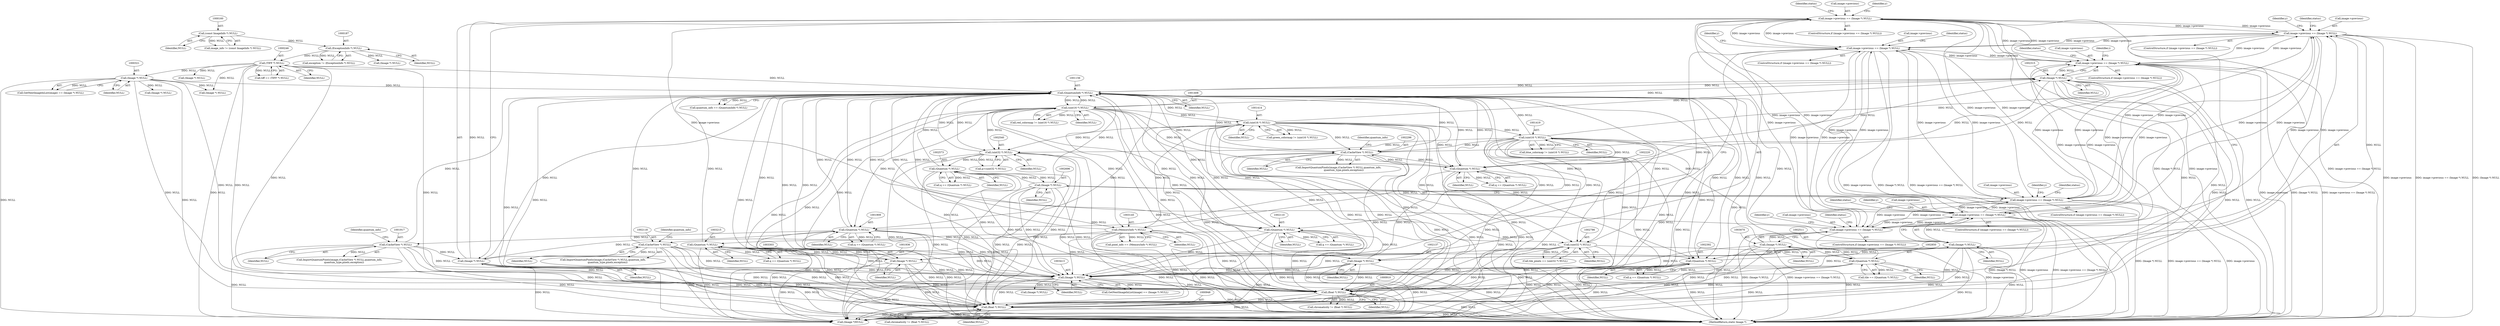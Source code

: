 digraph "0_ImageMagick_6e48aa92ff4e6e95424300ecd52a9ea453c19c60@pointer" {
"1001931" [label="(Call,image->previous == (Image *) NULL)"];
"1002132" [label="(Call,image->previous == (Image *) NULL)"];
"1003298" [label="(Call,image->previous == (Image *) NULL)"];
"1002310" [label="(Call,image->previous == (Image *) NULL)"];
"1001931" [label="(Call,image->previous == (Image *) NULL)"];
"1003065" [label="(Call,image->previous == (Image *) NULL)"];
"1002506" [label="(Call,image->previous == (Image *) NULL)"];
"1002691" [label="(Call,image->previous == (Image *) NULL)"];
"1002695" [label="(Call,(Image *) NULL)"];
"1002572" [label="(Call,(Quantum *) NULL)"];
"1002539" [label="(Call,(uint32 *) NULL)"];
"1001413" [label="(Call,(uint16 *) NULL)"];
"1001407" [label="(Call,(uint16 *) NULL)"];
"1001155" [label="(Call,(QuantumInfo *) NULL)"];
"1003302" [label="(Call,(Image *) NULL)"];
"1003214" [label="(Call,(Quantum *) NULL)"];
"1003144" [label="(Call,(MemoryInfo *) NULL)"];
"1001418" [label="(Call,(uint16 *) NULL)"];
"1002109" [label="(Call,(Quantum *) NULL)"];
"1002136" [label="(Call,(Image *) NULL)"];
"1002117" [label="(Call,(CacheView *) NULL)"];
"1003412" [label="(Call,(Image *) NULL)"];
"1001916" [label="(Call,(CacheView *) NULL)"];
"1001908" [label="(Call,(Quantum *) NULL)"];
"1001935" [label="(Call,(Image *) NULL)"];
"1002295" [label="(Call,(CacheView *) NULL)"];
"1002219" [label="(Call,(Quantum *) NULL)"];
"1002314" [label="(Call,(Image *) NULL)"];
"1002510" [label="(Call,(Image *) NULL)"];
"1002391" [label="(Call,(Quantum *) NULL)"];
"1003069" [label="(Call,(Image *) NULL)"];
"1002849" [label="(Call,(Quantum *) NULL)"];
"1002785" [label="(Call,(uint32 *) NULL)"];
"1000245" [label="(Call,(TIFF *) NULL)"];
"1000186" [label="(Call,(ExceptionInfo *) NULL)"];
"1000159" [label="(Call,(const ImageInfo *) NULL)"];
"1000909" [label="(Call,(float *) NULL)"];
"1000320" [label="(Call,(Image *) NULL)"];
"1000947" [label="(Call,(float *) NULL)"];
"1002132" [label="(Call,image->previous == (Image *) NULL)"];
"1002355" [label="(Identifier,y)"];
"1003412" [label="(Call,(Image *) NULL)"];
"1000243" [label="(Call,tiff == (TIFF *) NULL)"];
"1000186" [label="(Call,(ExceptionInfo *) NULL)"];
"1001916" [label="(Call,(CacheView *) NULL)"];
"1001418" [label="(Call,(uint16 *) NULL)"];
"1001413" [label="(Call,(uint16 *) NULL)"];
"1001411" [label="(Call,green_colormap != (uint16 *) NULL)"];
"1002783" [label="(Call,tile_pixels == (uint32 *) NULL)"];
"1002510" [label="(Call,(Image *) NULL)"];
"1002847" [label="(Call,tile == (Quantum *) NULL)"];
"1002506" [label="(Call,image->previous == (Image *) NULL)"];
"1001918" [label="(Identifier,NULL)"];
"1003298" [label="(Call,image->previous == (Image *) NULL)"];
"1001937" [label="(Identifier,NULL)"];
"1000909" [label="(Call,(float *) NULL)"];
"1002310" [label="(Call,image->previous == (Image *) NULL)"];
"1002692" [label="(Call,image->previous)"];
"1000217" [label="(Call,(Image *) NULL)"];
"1003069" [label="(Call,(Image *) NULL)"];
"1001416" [label="(Call,blue_colormap != (uint16 *) NULL)"];
"1001931" [label="(Call,image->previous == (Image *) NULL)"];
"1002505" [label="(ControlStructure,if (image->previous == (Image *) NULL))"];
"1002537" [label="(Call,p=(uint32 *) NULL)"];
"1002314" [label="(Call,(Image *) NULL)"];
"1002109" [label="(Call,(Quantum *) NULL)"];
"1002787" [label="(Identifier,NULL)"];
"1001940" [label="(Identifier,status)"];
"1001405" [label="(Call,red_colormap != (uint16 *) NULL)"];
"1002169" [label="(Identifier,i)"];
"1002393" [label="(Identifier,NULL)"];
"1001157" [label="(Identifier,NULL)"];
"1002138" [label="(Identifier,NULL)"];
"1002697" [label="(Identifier,NULL)"];
"1001420" [label="(Identifier,NULL)"];
"1003214" [label="(Call,(Quantum *) NULL)"];
"1002316" [label="(Identifier,NULL)"];
"1002851" [label="(Identifier,NULL)"];
"1002690" [label="(ControlStructure,if (image->previous == (Image *) NULL))"];
"1002389" [label="(Call,q == (Quantum *) NULL)"];
"1003216" [label="(Identifier,NULL)"];
"1002507" [label="(Call,image->previous)"];
"1000247" [label="(Identifier,NULL)"];
"1002570" [label="(Call,q == (Quantum *) NULL)"];
"1002391" [label="(Call,(Quantum *) NULL)"];
"1003421" [label="(Call,(Image *) NULL)"];
"1000947" [label="(Call,(float *) NULL)"];
"1000911" [label="(Identifier,NULL)"];
"1000331" [label="(Call,(Image *) NULL)"];
"1002295" [label="(Call,(CacheView *) NULL)"];
"1002217" [label="(Call,q == (Quantum *) NULL)"];
"1003299" [label="(Call,image->previous)"];
"1001908" [label="(Call,(Quantum *) NULL)"];
"1003071" [label="(Identifier,NULL)"];
"1000161" [label="(Identifier,NULL)"];
"1002515" [label="(Identifier,status)"];
"1001407" [label="(Call,(uint16 *) NULL)"];
"1000309" [label="(Call,(Image *) NULL)"];
"1002319" [label="(Identifier,status)"];
"1002119" [label="(Identifier,NULL)"];
"1002574" [label="(Identifier,NULL)"];
"1000245" [label="(Call,(TIFF *) NULL)"];
"1003414" [label="(Identifier,NULL)"];
"1002298" [label="(Identifier,quantum_info)"];
"1001155" [label="(Call,(QuantumInfo *) NULL)"];
"1002691" [label="(Call,image->previous == (Image *) NULL)"];
"1003144" [label="(Call,(MemoryInfo *) NULL)"];
"1002111" [label="(Identifier,NULL)"];
"1003065" [label="(Call,image->previous == (Image *) NULL)"];
"1003475" [label="(Call,(Image *)NULL)"];
"1003481" [label="(MethodReturn,static Image *)"];
"1003212" [label="(Call,q == (Quantum *) NULL)"];
"1001914" [label="(Call,ImportQuantumPixels(image,(CacheView *) NULL,quantum_info,\n            quantum_type,pixels,exception))"];
"1002221" [label="(Identifier,NULL)"];
"1003142" [label="(Call,pixel_info == (MemoryInfo *) NULL)"];
"1002297" [label="(Identifier,NULL)"];
"1002107" [label="(Call,q == (Quantum *) NULL)"];
"1002115" [label="(Call,ImportQuantumPixels(image,(CacheView *) NULL,quantum_info,\n            quantum_type,pixels,exception))"];
"1002539" [label="(Call,(uint32 *) NULL)"];
"1002117" [label="(Call,(CacheView *) NULL)"];
"1000157" [label="(Call,image_info != (const ImageInfo *) NULL)"];
"1000945" [label="(Call,chromaticity != (float *) NULL)"];
"1002075" [label="(Identifier,y)"];
"1000949" [label="(Identifier,NULL)"];
"1003064" [label="(ControlStructure,if (image->previous == (Image *) NULL))"];
"1000320" [label="(Call,(Image *) NULL)"];
"1002572" [label="(Call,(Quantum *) NULL)"];
"1002136" [label="(Call,(Image *) NULL)"];
"1003307" [label="(Identifier,status)"];
"1001932" [label="(Call,image->previous)"];
"1001874" [label="(Identifier,y)"];
"1001930" [label="(ControlStructure,if (image->previous == (Image *) NULL))"];
"1003146" [label="(Identifier,NULL)"];
"1001153" [label="(Call,quantum_info == (QuantumInfo *) NULL)"];
"1000317" [label="(Call,GetNextImageInList(image) == (Image *) NULL)"];
"1002806" [label="(Identifier,y)"];
"1002141" [label="(Identifier,status)"];
"1002309" [label="(ControlStructure,if (image->previous == (Image *) NULL))"];
"1002785" [label="(Call,(uint32 *) NULL)"];
"1002131" [label="(ControlStructure,if (image->previous == (Image *) NULL))"];
"1002311" [label="(Call,image->previous)"];
"1000254" [label="(Call,(Image *) NULL)"];
"1001910" [label="(Identifier,NULL)"];
"1002554" [label="(Identifier,y)"];
"1002849" [label="(Call,(Quantum *) NULL)"];
"1000188" [label="(Identifier,NULL)"];
"1002695" [label="(Call,(Image *) NULL)"];
"1003066" [label="(Call,image->previous)"];
"1003409" [label="(Call,GetNextImageInList(image) == (Image *) NULL)"];
"1003196" [label="(Identifier,y)"];
"1001935" [label="(Call,(Image *) NULL)"];
"1001919" [label="(Identifier,quantum_info)"];
"1002512" [label="(Identifier,NULL)"];
"1002541" [label="(Identifier,NULL)"];
"1002120" [label="(Identifier,quantum_info)"];
"1002219" [label="(Call,(Quantum *) NULL)"];
"1000184" [label="(Call,exception != (ExceptionInfo *) NULL)"];
"1003304" [label="(Identifier,NULL)"];
"1001906" [label="(Call,q == (Quantum *) NULL)"];
"1002133" [label="(Call,image->previous)"];
"1000907" [label="(Call,chromaticity != (float *) NULL)"];
"1003302" [label="(Call,(Image *) NULL)"];
"1000159" [label="(Call,(const ImageInfo *) NULL)"];
"1000322" [label="(Identifier,NULL)"];
"1003297" [label="(ControlStructure,if (image->previous == (Image *) NULL))"];
"1003074" [label="(Identifier,status)"];
"1001415" [label="(Identifier,NULL)"];
"1002700" [label="(Identifier,status)"];
"1001409" [label="(Identifier,NULL)"];
"1002293" [label="(Call,ImportQuantumPixels(image,(CacheView *) NULL,quantum_info,\n              quantum_type,pixels,exception))"];
"1001931" -> "1001930"  [label="AST: "];
"1001931" -> "1001935"  [label="CFG: "];
"1001932" -> "1001931"  [label="AST: "];
"1001935" -> "1001931"  [label="AST: "];
"1001940" -> "1001931"  [label="CFG: "];
"1001874" -> "1001931"  [label="CFG: "];
"1001931" -> "1003481"  [label="DDG: (Image *) NULL"];
"1001931" -> "1003481"  [label="DDG: image->previous"];
"1001931" -> "1003481"  [label="DDG: image->previous == (Image *) NULL"];
"1002132" -> "1001931"  [label="DDG: image->previous"];
"1003298" -> "1001931"  [label="DDG: image->previous"];
"1002310" -> "1001931"  [label="DDG: image->previous"];
"1003065" -> "1001931"  [label="DDG: image->previous"];
"1002506" -> "1001931"  [label="DDG: image->previous"];
"1002691" -> "1001931"  [label="DDG: image->previous"];
"1001935" -> "1001931"  [label="DDG: NULL"];
"1001931" -> "1002132"  [label="DDG: image->previous"];
"1001931" -> "1002310"  [label="DDG: image->previous"];
"1001931" -> "1002506"  [label="DDG: image->previous"];
"1001931" -> "1002691"  [label="DDG: image->previous"];
"1001931" -> "1003065"  [label="DDG: image->previous"];
"1001931" -> "1003298"  [label="DDG: image->previous"];
"1002132" -> "1002131"  [label="AST: "];
"1002132" -> "1002136"  [label="CFG: "];
"1002133" -> "1002132"  [label="AST: "];
"1002136" -> "1002132"  [label="AST: "];
"1002141" -> "1002132"  [label="CFG: "];
"1002075" -> "1002132"  [label="CFG: "];
"1002132" -> "1003481"  [label="DDG: image->previous"];
"1002132" -> "1003481"  [label="DDG: image->previous == (Image *) NULL"];
"1002132" -> "1003481"  [label="DDG: (Image *) NULL"];
"1003298" -> "1002132"  [label="DDG: image->previous"];
"1002310" -> "1002132"  [label="DDG: image->previous"];
"1003065" -> "1002132"  [label="DDG: image->previous"];
"1002506" -> "1002132"  [label="DDG: image->previous"];
"1002691" -> "1002132"  [label="DDG: image->previous"];
"1002136" -> "1002132"  [label="DDG: NULL"];
"1002132" -> "1002310"  [label="DDG: image->previous"];
"1002132" -> "1002506"  [label="DDG: image->previous"];
"1002132" -> "1002691"  [label="DDG: image->previous"];
"1002132" -> "1003065"  [label="DDG: image->previous"];
"1002132" -> "1003298"  [label="DDG: image->previous"];
"1003298" -> "1003297"  [label="AST: "];
"1003298" -> "1003302"  [label="CFG: "];
"1003299" -> "1003298"  [label="AST: "];
"1003302" -> "1003298"  [label="AST: "];
"1003307" -> "1003298"  [label="CFG: "];
"1003196" -> "1003298"  [label="CFG: "];
"1003298" -> "1003481"  [label="DDG: image->previous"];
"1003298" -> "1003481"  [label="DDG: (Image *) NULL"];
"1003298" -> "1003481"  [label="DDG: image->previous == (Image *) NULL"];
"1003298" -> "1002310"  [label="DDG: image->previous"];
"1003298" -> "1002506"  [label="DDG: image->previous"];
"1003298" -> "1002691"  [label="DDG: image->previous"];
"1003298" -> "1003065"  [label="DDG: image->previous"];
"1002310" -> "1003298"  [label="DDG: image->previous"];
"1003065" -> "1003298"  [label="DDG: image->previous"];
"1002506" -> "1003298"  [label="DDG: image->previous"];
"1002691" -> "1003298"  [label="DDG: image->previous"];
"1003302" -> "1003298"  [label="DDG: NULL"];
"1002310" -> "1002309"  [label="AST: "];
"1002310" -> "1002314"  [label="CFG: "];
"1002311" -> "1002310"  [label="AST: "];
"1002314" -> "1002310"  [label="AST: "];
"1002319" -> "1002310"  [label="CFG: "];
"1002169" -> "1002310"  [label="CFG: "];
"1002310" -> "1003481"  [label="DDG: image->previous"];
"1002310" -> "1003481"  [label="DDG: (Image *) NULL"];
"1002310" -> "1003481"  [label="DDG: image->previous == (Image *) NULL"];
"1003065" -> "1002310"  [label="DDG: image->previous"];
"1002506" -> "1002310"  [label="DDG: image->previous"];
"1002691" -> "1002310"  [label="DDG: image->previous"];
"1002314" -> "1002310"  [label="DDG: NULL"];
"1002310" -> "1002506"  [label="DDG: image->previous"];
"1002310" -> "1002691"  [label="DDG: image->previous"];
"1002310" -> "1003065"  [label="DDG: image->previous"];
"1003065" -> "1003064"  [label="AST: "];
"1003065" -> "1003069"  [label="CFG: "];
"1003066" -> "1003065"  [label="AST: "];
"1003069" -> "1003065"  [label="AST: "];
"1003074" -> "1003065"  [label="CFG: "];
"1002806" -> "1003065"  [label="CFG: "];
"1003065" -> "1003481"  [label="DDG: (Image *) NULL"];
"1003065" -> "1003481"  [label="DDG: image->previous == (Image *) NULL"];
"1003065" -> "1003481"  [label="DDG: image->previous"];
"1003065" -> "1002506"  [label="DDG: image->previous"];
"1003065" -> "1002691"  [label="DDG: image->previous"];
"1002506" -> "1003065"  [label="DDG: image->previous"];
"1002691" -> "1003065"  [label="DDG: image->previous"];
"1003069" -> "1003065"  [label="DDG: NULL"];
"1002506" -> "1002505"  [label="AST: "];
"1002506" -> "1002510"  [label="CFG: "];
"1002507" -> "1002506"  [label="AST: "];
"1002510" -> "1002506"  [label="AST: "];
"1002515" -> "1002506"  [label="CFG: "];
"1002355" -> "1002506"  [label="CFG: "];
"1002506" -> "1003481"  [label="DDG: (Image *) NULL"];
"1002506" -> "1003481"  [label="DDG: image->previous"];
"1002506" -> "1003481"  [label="DDG: image->previous == (Image *) NULL"];
"1002691" -> "1002506"  [label="DDG: image->previous"];
"1002510" -> "1002506"  [label="DDG: NULL"];
"1002506" -> "1002691"  [label="DDG: image->previous"];
"1002691" -> "1002690"  [label="AST: "];
"1002691" -> "1002695"  [label="CFG: "];
"1002692" -> "1002691"  [label="AST: "];
"1002695" -> "1002691"  [label="AST: "];
"1002700" -> "1002691"  [label="CFG: "];
"1002554" -> "1002691"  [label="CFG: "];
"1002691" -> "1003481"  [label="DDG: image->previous == (Image *) NULL"];
"1002691" -> "1003481"  [label="DDG: image->previous"];
"1002691" -> "1003481"  [label="DDG: (Image *) NULL"];
"1002695" -> "1002691"  [label="DDG: NULL"];
"1002695" -> "1002697"  [label="CFG: "];
"1002696" -> "1002695"  [label="AST: "];
"1002697" -> "1002695"  [label="AST: "];
"1002695" -> "1003481"  [label="DDG: NULL"];
"1002695" -> "1000909"  [label="DDG: NULL"];
"1002695" -> "1000947"  [label="DDG: NULL"];
"1002695" -> "1001155"  [label="DDG: NULL"];
"1002695" -> "1002572"  [label="DDG: NULL"];
"1002572" -> "1002695"  [label="DDG: NULL"];
"1002695" -> "1003412"  [label="DDG: NULL"];
"1002695" -> "1003475"  [label="DDG: NULL"];
"1002572" -> "1002570"  [label="AST: "];
"1002572" -> "1002574"  [label="CFG: "];
"1002573" -> "1002572"  [label="AST: "];
"1002574" -> "1002572"  [label="AST: "];
"1002570" -> "1002572"  [label="CFG: "];
"1002572" -> "1003481"  [label="DDG: NULL"];
"1002572" -> "1000909"  [label="DDG: NULL"];
"1002572" -> "1000947"  [label="DDG: NULL"];
"1002572" -> "1001155"  [label="DDG: NULL"];
"1002572" -> "1002570"  [label="DDG: NULL"];
"1002539" -> "1002572"  [label="DDG: NULL"];
"1002572" -> "1003412"  [label="DDG: NULL"];
"1002572" -> "1003475"  [label="DDG: NULL"];
"1002539" -> "1002537"  [label="AST: "];
"1002539" -> "1002541"  [label="CFG: "];
"1002540" -> "1002539"  [label="AST: "];
"1002541" -> "1002539"  [label="AST: "];
"1002537" -> "1002539"  [label="CFG: "];
"1002539" -> "1003481"  [label="DDG: NULL"];
"1002539" -> "1000909"  [label="DDG: NULL"];
"1002539" -> "1000947"  [label="DDG: NULL"];
"1002539" -> "1001155"  [label="DDG: NULL"];
"1002539" -> "1002537"  [label="DDG: NULL"];
"1001413" -> "1002539"  [label="DDG: NULL"];
"1001407" -> "1002539"  [label="DDG: NULL"];
"1001418" -> "1002539"  [label="DDG: NULL"];
"1001155" -> "1002539"  [label="DDG: NULL"];
"1002539" -> "1003412"  [label="DDG: NULL"];
"1002539" -> "1003475"  [label="DDG: NULL"];
"1001413" -> "1001411"  [label="AST: "];
"1001413" -> "1001415"  [label="CFG: "];
"1001414" -> "1001413"  [label="AST: "];
"1001415" -> "1001413"  [label="AST: "];
"1001411" -> "1001413"  [label="CFG: "];
"1001413" -> "1003481"  [label="DDG: NULL"];
"1001413" -> "1000909"  [label="DDG: NULL"];
"1001413" -> "1000947"  [label="DDG: NULL"];
"1001413" -> "1001155"  [label="DDG: NULL"];
"1001413" -> "1001411"  [label="DDG: NULL"];
"1001407" -> "1001413"  [label="DDG: NULL"];
"1001413" -> "1001418"  [label="DDG: NULL"];
"1001413" -> "1001908"  [label="DDG: NULL"];
"1001413" -> "1002109"  [label="DDG: NULL"];
"1001413" -> "1002219"  [label="DDG: NULL"];
"1001413" -> "1002295"  [label="DDG: NULL"];
"1001413" -> "1002314"  [label="DDG: NULL"];
"1001413" -> "1002391"  [label="DDG: NULL"];
"1001413" -> "1002785"  [label="DDG: NULL"];
"1001413" -> "1003144"  [label="DDG: NULL"];
"1001413" -> "1003412"  [label="DDG: NULL"];
"1001413" -> "1003475"  [label="DDG: NULL"];
"1001407" -> "1001405"  [label="AST: "];
"1001407" -> "1001409"  [label="CFG: "];
"1001408" -> "1001407"  [label="AST: "];
"1001409" -> "1001407"  [label="AST: "];
"1001405" -> "1001407"  [label="CFG: "];
"1001407" -> "1003481"  [label="DDG: NULL"];
"1001407" -> "1000909"  [label="DDG: NULL"];
"1001407" -> "1000947"  [label="DDG: NULL"];
"1001407" -> "1001155"  [label="DDG: NULL"];
"1001407" -> "1001405"  [label="DDG: NULL"];
"1001155" -> "1001407"  [label="DDG: NULL"];
"1001407" -> "1001908"  [label="DDG: NULL"];
"1001407" -> "1002109"  [label="DDG: NULL"];
"1001407" -> "1002219"  [label="DDG: NULL"];
"1001407" -> "1002295"  [label="DDG: NULL"];
"1001407" -> "1002314"  [label="DDG: NULL"];
"1001407" -> "1002391"  [label="DDG: NULL"];
"1001407" -> "1002785"  [label="DDG: NULL"];
"1001407" -> "1003144"  [label="DDG: NULL"];
"1001407" -> "1003412"  [label="DDG: NULL"];
"1001407" -> "1003475"  [label="DDG: NULL"];
"1001155" -> "1001153"  [label="AST: "];
"1001155" -> "1001157"  [label="CFG: "];
"1001156" -> "1001155"  [label="AST: "];
"1001157" -> "1001155"  [label="AST: "];
"1001153" -> "1001155"  [label="CFG: "];
"1001155" -> "1003481"  [label="DDG: NULL"];
"1001155" -> "1000909"  [label="DDG: NULL"];
"1001155" -> "1000947"  [label="DDG: NULL"];
"1001155" -> "1001153"  [label="DDG: NULL"];
"1003302" -> "1001155"  [label="DDG: NULL"];
"1003144" -> "1001155"  [label="DDG: NULL"];
"1002109" -> "1001155"  [label="DDG: NULL"];
"1003412" -> "1001155"  [label="DDG: NULL"];
"1002295" -> "1001155"  [label="DDG: NULL"];
"1002219" -> "1001155"  [label="DDG: NULL"];
"1002314" -> "1001155"  [label="DDG: NULL"];
"1002510" -> "1001155"  [label="DDG: NULL"];
"1003069" -> "1001155"  [label="DDG: NULL"];
"1002136" -> "1001155"  [label="DDG: NULL"];
"1002849" -> "1001155"  [label="DDG: NULL"];
"1001418" -> "1001155"  [label="DDG: NULL"];
"1001908" -> "1001155"  [label="DDG: NULL"];
"1000245" -> "1001155"  [label="DDG: NULL"];
"1001935" -> "1001155"  [label="DDG: NULL"];
"1002391" -> "1001155"  [label="DDG: NULL"];
"1002785" -> "1001155"  [label="DDG: NULL"];
"1000909" -> "1001155"  [label="DDG: NULL"];
"1001916" -> "1001155"  [label="DDG: NULL"];
"1002117" -> "1001155"  [label="DDG: NULL"];
"1003214" -> "1001155"  [label="DDG: NULL"];
"1000320" -> "1001155"  [label="DDG: NULL"];
"1000947" -> "1001155"  [label="DDG: NULL"];
"1001155" -> "1001908"  [label="DDG: NULL"];
"1001155" -> "1002109"  [label="DDG: NULL"];
"1001155" -> "1002219"  [label="DDG: NULL"];
"1001155" -> "1002295"  [label="DDG: NULL"];
"1001155" -> "1002314"  [label="DDG: NULL"];
"1001155" -> "1002391"  [label="DDG: NULL"];
"1001155" -> "1002785"  [label="DDG: NULL"];
"1001155" -> "1003144"  [label="DDG: NULL"];
"1001155" -> "1003412"  [label="DDG: NULL"];
"1001155" -> "1003475"  [label="DDG: NULL"];
"1003302" -> "1003304"  [label="CFG: "];
"1003303" -> "1003302"  [label="AST: "];
"1003304" -> "1003302"  [label="AST: "];
"1003302" -> "1003481"  [label="DDG: NULL"];
"1003302" -> "1000909"  [label="DDG: NULL"];
"1003302" -> "1000947"  [label="DDG: NULL"];
"1003302" -> "1003214"  [label="DDG: NULL"];
"1003214" -> "1003302"  [label="DDG: NULL"];
"1003302" -> "1003412"  [label="DDG: NULL"];
"1003302" -> "1003475"  [label="DDG: NULL"];
"1003214" -> "1003212"  [label="AST: "];
"1003214" -> "1003216"  [label="CFG: "];
"1003215" -> "1003214"  [label="AST: "];
"1003216" -> "1003214"  [label="AST: "];
"1003212" -> "1003214"  [label="CFG: "];
"1003214" -> "1003481"  [label="DDG: NULL"];
"1003214" -> "1000909"  [label="DDG: NULL"];
"1003214" -> "1000947"  [label="DDG: NULL"];
"1003214" -> "1003212"  [label="DDG: NULL"];
"1003144" -> "1003214"  [label="DDG: NULL"];
"1003214" -> "1003412"  [label="DDG: NULL"];
"1003214" -> "1003475"  [label="DDG: NULL"];
"1003144" -> "1003142"  [label="AST: "];
"1003144" -> "1003146"  [label="CFG: "];
"1003145" -> "1003144"  [label="AST: "];
"1003146" -> "1003144"  [label="AST: "];
"1003142" -> "1003144"  [label="CFG: "];
"1003144" -> "1003481"  [label="DDG: NULL"];
"1003144" -> "1000909"  [label="DDG: NULL"];
"1003144" -> "1000947"  [label="DDG: NULL"];
"1003144" -> "1003142"  [label="DDG: NULL"];
"1001418" -> "1003144"  [label="DDG: NULL"];
"1003144" -> "1003412"  [label="DDG: NULL"];
"1003144" -> "1003475"  [label="DDG: NULL"];
"1001418" -> "1001416"  [label="AST: "];
"1001418" -> "1001420"  [label="CFG: "];
"1001419" -> "1001418"  [label="AST: "];
"1001420" -> "1001418"  [label="AST: "];
"1001416" -> "1001418"  [label="CFG: "];
"1001418" -> "1003481"  [label="DDG: NULL"];
"1001418" -> "1000909"  [label="DDG: NULL"];
"1001418" -> "1000947"  [label="DDG: NULL"];
"1001418" -> "1001416"  [label="DDG: NULL"];
"1001418" -> "1001908"  [label="DDG: NULL"];
"1001418" -> "1002109"  [label="DDG: NULL"];
"1001418" -> "1002219"  [label="DDG: NULL"];
"1001418" -> "1002295"  [label="DDG: NULL"];
"1001418" -> "1002314"  [label="DDG: NULL"];
"1001418" -> "1002391"  [label="DDG: NULL"];
"1001418" -> "1002785"  [label="DDG: NULL"];
"1001418" -> "1003412"  [label="DDG: NULL"];
"1001418" -> "1003475"  [label="DDG: NULL"];
"1002109" -> "1002107"  [label="AST: "];
"1002109" -> "1002111"  [label="CFG: "];
"1002110" -> "1002109"  [label="AST: "];
"1002111" -> "1002109"  [label="AST: "];
"1002107" -> "1002109"  [label="CFG: "];
"1002109" -> "1003481"  [label="DDG: NULL"];
"1002109" -> "1000909"  [label="DDG: NULL"];
"1002109" -> "1000947"  [label="DDG: NULL"];
"1002109" -> "1002107"  [label="DDG: NULL"];
"1002136" -> "1002109"  [label="DDG: NULL"];
"1002109" -> "1002117"  [label="DDG: NULL"];
"1002109" -> "1003412"  [label="DDG: NULL"];
"1002109" -> "1003475"  [label="DDG: NULL"];
"1002136" -> "1002138"  [label="CFG: "];
"1002137" -> "1002136"  [label="AST: "];
"1002138" -> "1002136"  [label="AST: "];
"1002136" -> "1003481"  [label="DDG: NULL"];
"1002136" -> "1000909"  [label="DDG: NULL"];
"1002136" -> "1000947"  [label="DDG: NULL"];
"1002117" -> "1002136"  [label="DDG: NULL"];
"1002136" -> "1003412"  [label="DDG: NULL"];
"1002136" -> "1003475"  [label="DDG: NULL"];
"1002117" -> "1002115"  [label="AST: "];
"1002117" -> "1002119"  [label="CFG: "];
"1002118" -> "1002117"  [label="AST: "];
"1002119" -> "1002117"  [label="AST: "];
"1002120" -> "1002117"  [label="CFG: "];
"1002117" -> "1003481"  [label="DDG: NULL"];
"1002117" -> "1000909"  [label="DDG: NULL"];
"1002117" -> "1000947"  [label="DDG: NULL"];
"1002117" -> "1002115"  [label="DDG: NULL"];
"1002117" -> "1003412"  [label="DDG: NULL"];
"1002117" -> "1003475"  [label="DDG: NULL"];
"1003412" -> "1003409"  [label="AST: "];
"1003412" -> "1003414"  [label="CFG: "];
"1003413" -> "1003412"  [label="AST: "];
"1003414" -> "1003412"  [label="AST: "];
"1003409" -> "1003412"  [label="CFG: "];
"1003412" -> "1003481"  [label="DDG: NULL"];
"1003412" -> "1000909"  [label="DDG: NULL"];
"1003412" -> "1000947"  [label="DDG: NULL"];
"1003412" -> "1003409"  [label="DDG: NULL"];
"1001916" -> "1003412"  [label="DDG: NULL"];
"1002295" -> "1003412"  [label="DDG: NULL"];
"1002219" -> "1003412"  [label="DDG: NULL"];
"1002314" -> "1003412"  [label="DDG: NULL"];
"1002510" -> "1003412"  [label="DDG: NULL"];
"1003069" -> "1003412"  [label="DDG: NULL"];
"1002849" -> "1003412"  [label="DDG: NULL"];
"1001908" -> "1003412"  [label="DDG: NULL"];
"1001935" -> "1003412"  [label="DDG: NULL"];
"1002391" -> "1003412"  [label="DDG: NULL"];
"1002785" -> "1003412"  [label="DDG: NULL"];
"1003412" -> "1003421"  [label="DDG: NULL"];
"1003412" -> "1003475"  [label="DDG: NULL"];
"1001916" -> "1001914"  [label="AST: "];
"1001916" -> "1001918"  [label="CFG: "];
"1001917" -> "1001916"  [label="AST: "];
"1001918" -> "1001916"  [label="AST: "];
"1001919" -> "1001916"  [label="CFG: "];
"1001916" -> "1003481"  [label="DDG: NULL"];
"1001916" -> "1000909"  [label="DDG: NULL"];
"1001916" -> "1000947"  [label="DDG: NULL"];
"1001916" -> "1001914"  [label="DDG: NULL"];
"1001908" -> "1001916"  [label="DDG: NULL"];
"1001916" -> "1001935"  [label="DDG: NULL"];
"1001916" -> "1003475"  [label="DDG: NULL"];
"1001908" -> "1001906"  [label="AST: "];
"1001908" -> "1001910"  [label="CFG: "];
"1001909" -> "1001908"  [label="AST: "];
"1001910" -> "1001908"  [label="AST: "];
"1001906" -> "1001908"  [label="CFG: "];
"1001908" -> "1003481"  [label="DDG: NULL"];
"1001908" -> "1000909"  [label="DDG: NULL"];
"1001908" -> "1000947"  [label="DDG: NULL"];
"1001908" -> "1001906"  [label="DDG: NULL"];
"1001935" -> "1001908"  [label="DDG: NULL"];
"1001908" -> "1003475"  [label="DDG: NULL"];
"1001935" -> "1001937"  [label="CFG: "];
"1001936" -> "1001935"  [label="AST: "];
"1001937" -> "1001935"  [label="AST: "];
"1001935" -> "1003481"  [label="DDG: NULL"];
"1001935" -> "1000909"  [label="DDG: NULL"];
"1001935" -> "1000947"  [label="DDG: NULL"];
"1001935" -> "1003475"  [label="DDG: NULL"];
"1002295" -> "1002293"  [label="AST: "];
"1002295" -> "1002297"  [label="CFG: "];
"1002296" -> "1002295"  [label="AST: "];
"1002297" -> "1002295"  [label="AST: "];
"1002298" -> "1002295"  [label="CFG: "];
"1002295" -> "1003481"  [label="DDG: NULL"];
"1002295" -> "1000909"  [label="DDG: NULL"];
"1002295" -> "1000947"  [label="DDG: NULL"];
"1002295" -> "1002219"  [label="DDG: NULL"];
"1002295" -> "1002293"  [label="DDG: NULL"];
"1002219" -> "1002295"  [label="DDG: NULL"];
"1002295" -> "1002314"  [label="DDG: NULL"];
"1002295" -> "1003475"  [label="DDG: NULL"];
"1002219" -> "1002217"  [label="AST: "];
"1002219" -> "1002221"  [label="CFG: "];
"1002220" -> "1002219"  [label="AST: "];
"1002221" -> "1002219"  [label="AST: "];
"1002217" -> "1002219"  [label="CFG: "];
"1002219" -> "1003481"  [label="DDG: NULL"];
"1002219" -> "1000909"  [label="DDG: NULL"];
"1002219" -> "1000947"  [label="DDG: NULL"];
"1002219" -> "1002217"  [label="DDG: NULL"];
"1002314" -> "1002219"  [label="DDG: NULL"];
"1002219" -> "1002314"  [label="DDG: NULL"];
"1002219" -> "1003475"  [label="DDG: NULL"];
"1002314" -> "1002316"  [label="CFG: "];
"1002315" -> "1002314"  [label="AST: "];
"1002316" -> "1002314"  [label="AST: "];
"1002314" -> "1003481"  [label="DDG: NULL"];
"1002314" -> "1000909"  [label="DDG: NULL"];
"1002314" -> "1000947"  [label="DDG: NULL"];
"1002314" -> "1003475"  [label="DDG: NULL"];
"1002510" -> "1002512"  [label="CFG: "];
"1002511" -> "1002510"  [label="AST: "];
"1002512" -> "1002510"  [label="AST: "];
"1002510" -> "1003481"  [label="DDG: NULL"];
"1002510" -> "1000909"  [label="DDG: NULL"];
"1002510" -> "1000947"  [label="DDG: NULL"];
"1002510" -> "1002391"  [label="DDG: NULL"];
"1002391" -> "1002510"  [label="DDG: NULL"];
"1002510" -> "1003475"  [label="DDG: NULL"];
"1002391" -> "1002389"  [label="AST: "];
"1002391" -> "1002393"  [label="CFG: "];
"1002392" -> "1002391"  [label="AST: "];
"1002393" -> "1002391"  [label="AST: "];
"1002389" -> "1002391"  [label="CFG: "];
"1002391" -> "1003481"  [label="DDG: NULL"];
"1002391" -> "1000909"  [label="DDG: NULL"];
"1002391" -> "1000947"  [label="DDG: NULL"];
"1002391" -> "1002389"  [label="DDG: NULL"];
"1002391" -> "1003475"  [label="DDG: NULL"];
"1003069" -> "1003071"  [label="CFG: "];
"1003070" -> "1003069"  [label="AST: "];
"1003071" -> "1003069"  [label="AST: "];
"1003069" -> "1003481"  [label="DDG: NULL"];
"1003069" -> "1000909"  [label="DDG: NULL"];
"1003069" -> "1000947"  [label="DDG: NULL"];
"1003069" -> "1002849"  [label="DDG: NULL"];
"1002849" -> "1003069"  [label="DDG: NULL"];
"1003069" -> "1003475"  [label="DDG: NULL"];
"1002849" -> "1002847"  [label="AST: "];
"1002849" -> "1002851"  [label="CFG: "];
"1002850" -> "1002849"  [label="AST: "];
"1002851" -> "1002849"  [label="AST: "];
"1002847" -> "1002849"  [label="CFG: "];
"1002849" -> "1003481"  [label="DDG: NULL"];
"1002849" -> "1000909"  [label="DDG: NULL"];
"1002849" -> "1000947"  [label="DDG: NULL"];
"1002849" -> "1002847"  [label="DDG: NULL"];
"1002785" -> "1002849"  [label="DDG: NULL"];
"1002849" -> "1003475"  [label="DDG: NULL"];
"1002785" -> "1002783"  [label="AST: "];
"1002785" -> "1002787"  [label="CFG: "];
"1002786" -> "1002785"  [label="AST: "];
"1002787" -> "1002785"  [label="AST: "];
"1002783" -> "1002785"  [label="CFG: "];
"1002785" -> "1003481"  [label="DDG: NULL"];
"1002785" -> "1000909"  [label="DDG: NULL"];
"1002785" -> "1000947"  [label="DDG: NULL"];
"1002785" -> "1002783"  [label="DDG: NULL"];
"1002785" -> "1003475"  [label="DDG: NULL"];
"1000245" -> "1000243"  [label="AST: "];
"1000245" -> "1000247"  [label="CFG: "];
"1000246" -> "1000245"  [label="AST: "];
"1000247" -> "1000245"  [label="AST: "];
"1000243" -> "1000245"  [label="CFG: "];
"1000245" -> "1003481"  [label="DDG: NULL"];
"1000245" -> "1000243"  [label="DDG: NULL"];
"1000186" -> "1000245"  [label="DDG: NULL"];
"1000245" -> "1000254"  [label="DDG: NULL"];
"1000245" -> "1000309"  [label="DDG: NULL"];
"1000245" -> "1000320"  [label="DDG: NULL"];
"1000245" -> "1000909"  [label="DDG: NULL"];
"1000245" -> "1000947"  [label="DDG: NULL"];
"1000245" -> "1003475"  [label="DDG: NULL"];
"1000186" -> "1000184"  [label="AST: "];
"1000186" -> "1000188"  [label="CFG: "];
"1000187" -> "1000186"  [label="AST: "];
"1000188" -> "1000186"  [label="AST: "];
"1000184" -> "1000186"  [label="CFG: "];
"1000186" -> "1000184"  [label="DDG: NULL"];
"1000159" -> "1000186"  [label="DDG: NULL"];
"1000186" -> "1000217"  [label="DDG: NULL"];
"1000159" -> "1000157"  [label="AST: "];
"1000159" -> "1000161"  [label="CFG: "];
"1000160" -> "1000159"  [label="AST: "];
"1000161" -> "1000159"  [label="AST: "];
"1000157" -> "1000159"  [label="CFG: "];
"1000159" -> "1000157"  [label="DDG: NULL"];
"1000909" -> "1000907"  [label="AST: "];
"1000909" -> "1000911"  [label="CFG: "];
"1000910" -> "1000909"  [label="AST: "];
"1000911" -> "1000909"  [label="AST: "];
"1000907" -> "1000909"  [label="CFG: "];
"1000909" -> "1003481"  [label="DDG: NULL"];
"1000909" -> "1000907"  [label="DDG: NULL"];
"1000320" -> "1000909"  [label="DDG: NULL"];
"1000909" -> "1000947"  [label="DDG: NULL"];
"1000909" -> "1003475"  [label="DDG: NULL"];
"1000320" -> "1000317"  [label="AST: "];
"1000320" -> "1000322"  [label="CFG: "];
"1000321" -> "1000320"  [label="AST: "];
"1000322" -> "1000320"  [label="AST: "];
"1000317" -> "1000320"  [label="CFG: "];
"1000320" -> "1003481"  [label="DDG: NULL"];
"1000320" -> "1000309"  [label="DDG: NULL"];
"1000320" -> "1000317"  [label="DDG: NULL"];
"1000320" -> "1000331"  [label="DDG: NULL"];
"1000320" -> "1000947"  [label="DDG: NULL"];
"1000320" -> "1003475"  [label="DDG: NULL"];
"1000947" -> "1000945"  [label="AST: "];
"1000947" -> "1000949"  [label="CFG: "];
"1000948" -> "1000947"  [label="AST: "];
"1000949" -> "1000947"  [label="AST: "];
"1000945" -> "1000947"  [label="CFG: "];
"1000947" -> "1003481"  [label="DDG: NULL"];
"1000947" -> "1000945"  [label="DDG: NULL"];
"1000947" -> "1003475"  [label="DDG: NULL"];
}
